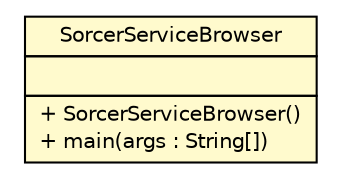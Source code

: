#!/usr/local/bin/dot
#
# Class diagram 
# Generated by UMLGraph version R5_6 (http://www.umlgraph.org/)
#

digraph G {
	edge [fontname="Helvetica",fontsize=10,labelfontname="Helvetica",labelfontsize=10];
	node [fontname="Helvetica",fontsize=10,shape=plaintext];
	nodesep=0.25;
	ranksep=0.5;
	// sorcer.ssb.SorcerServiceBrowser
	c456546 [label=<<table title="sorcer.ssb.SorcerServiceBrowser" border="0" cellborder="1" cellspacing="0" cellpadding="2" port="p" bgcolor="lemonChiffon" href="./SorcerServiceBrowser.html">
		<tr><td><table border="0" cellspacing="0" cellpadding="1">
<tr><td align="center" balign="center"> SorcerServiceBrowser </td></tr>
		</table></td></tr>
		<tr><td><table border="0" cellspacing="0" cellpadding="1">
<tr><td align="left" balign="left">  </td></tr>
		</table></td></tr>
		<tr><td><table border="0" cellspacing="0" cellpadding="1">
<tr><td align="left" balign="left"> + SorcerServiceBrowser() </td></tr>
<tr><td align="left" balign="left"> + main(args : String[]) </td></tr>
		</table></td></tr>
		</table>>, URL="./SorcerServiceBrowser.html", fontname="Helvetica", fontcolor="black", fontsize=10.0];
}

